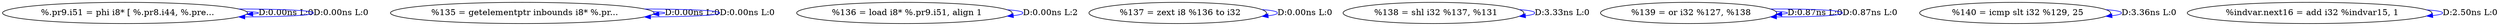digraph {
Node0x306da00[label="  %.pr9.i51 = phi i8* [ %.pr8.i44, %.pre..."];
Node0x306da00 -> Node0x306da00[label="D:0.00ns L:0",color=blue];
Node0x306da00 -> Node0x306da00[label="D:0.00ns L:0",color=blue];
Node0x306dae0[label="  %135 = getelementptr inbounds i8* %.pr..."];
Node0x306dae0 -> Node0x306dae0[label="D:0.00ns L:0",color=blue];
Node0x306dae0 -> Node0x306dae0[label="D:0.00ns L:0",color=blue];
Node0x306dbc0[label="  %136 = load i8* %.pr9.i51, align 1"];
Node0x306dbc0 -> Node0x306dbc0[label="D:0.00ns L:2",color=blue];
Node0x306dca0[label="  %137 = zext i8 %136 to i32"];
Node0x306dca0 -> Node0x306dca0[label="D:0.00ns L:0",color=blue];
Node0x306dd80[label="  %138 = shl i32 %137, %131"];
Node0x306dd80 -> Node0x306dd80[label="D:3.33ns L:0",color=blue];
Node0x306de60[label="  %139 = or i32 %127, %138"];
Node0x306de60 -> Node0x306de60[label="D:0.87ns L:0",color=blue];
Node0x306de60 -> Node0x306de60[label="D:0.87ns L:0",color=blue];
Node0x306df40[label="  %140 = icmp slt i32 %129, 25"];
Node0x306df40 -> Node0x306df40[label="D:3.36ns L:0",color=blue];
Node0x306e020[label="  %indvar.next16 = add i32 %indvar15, 1"];
Node0x306e020 -> Node0x306e020[label="D:2.50ns L:0",color=blue];
}

